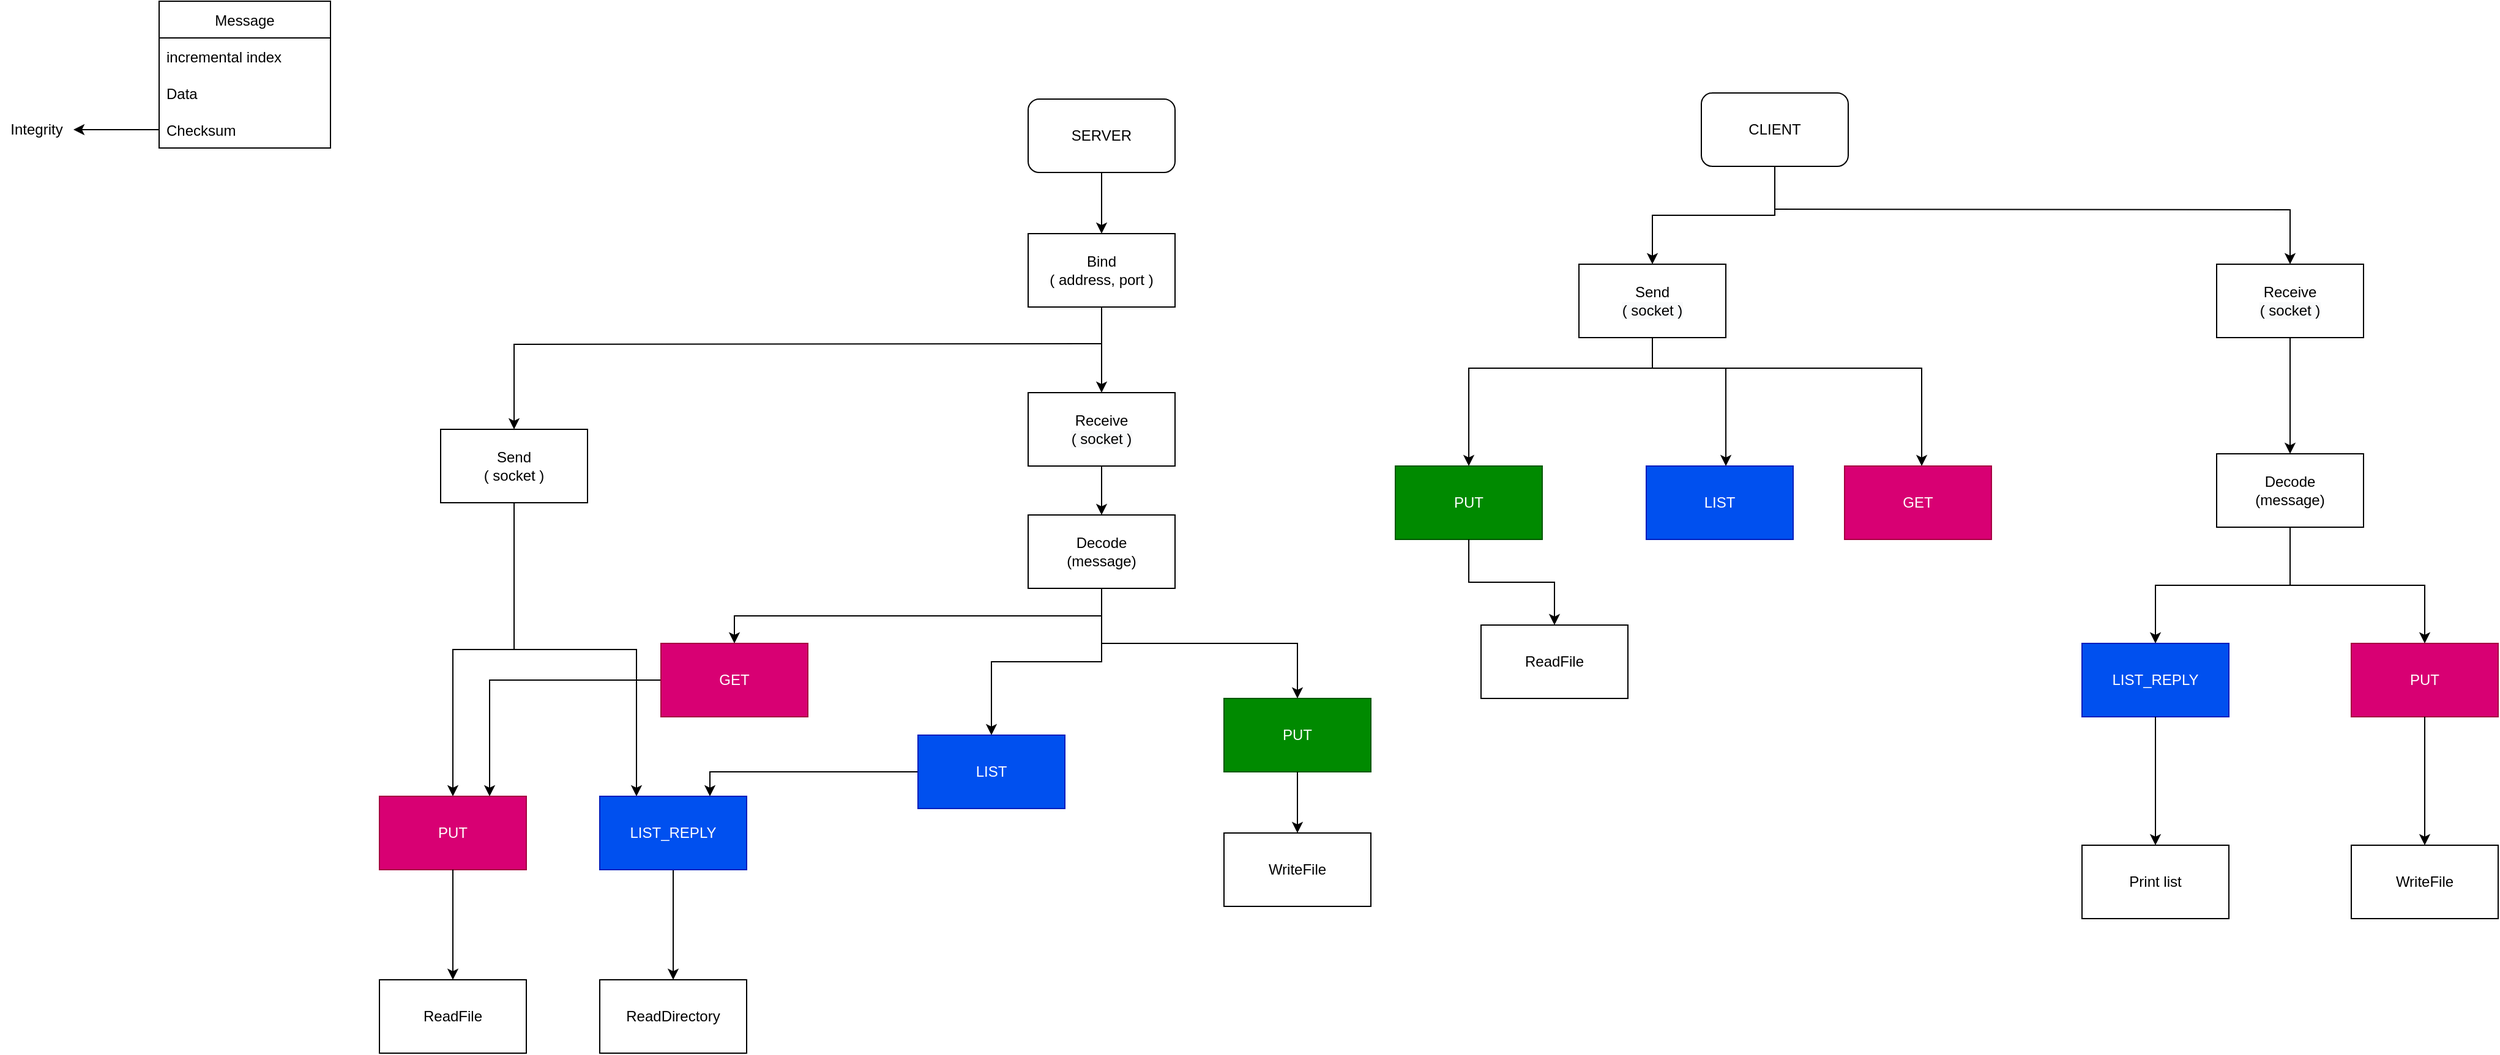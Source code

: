 <mxfile version="19.0.3" type="device" pages="2"><diagram id="BuU-cBM_D8Fx_hjO9XRm" name="Page-1"><mxGraphModel dx="3189" dy="1442" grid="1" gridSize="10" guides="1" tooltips="1" connect="1" arrows="1" fold="1" page="1" pageScale="1" pageWidth="827" pageHeight="1169" math="0" shadow="0"><root><mxCell id="0"/><mxCell id="1" parent="0"/><mxCell id="dhkCpb2xkapZG5InoXQy-5" style="edgeStyle=orthogonalEdgeStyle;rounded=0;orthogonalLoop=1;jettySize=auto;html=1;" parent="1" source="dhkCpb2xkapZG5InoXQy-1" target="dhkCpb2xkapZG5InoXQy-3" edge="1"><mxGeometry relative="1" as="geometry"/></mxCell><mxCell id="dhkCpb2xkapZG5InoXQy-1" value="SERVER" style="rounded=1;whiteSpace=wrap;html=1;" parent="1" vertex="1"><mxGeometry x="40" y="140" width="120" height="60" as="geometry"/></mxCell><mxCell id="dhkCpb2xkapZG5InoXQy-46" style="edgeStyle=orthogonalEdgeStyle;rounded=0;orthogonalLoop=1;jettySize=auto;html=1;" parent="1" source="dhkCpb2xkapZG5InoXQy-2" target="dhkCpb2xkapZG5InoXQy-26" edge="1"><mxGeometry relative="1" as="geometry"/></mxCell><mxCell id="dhkCpb2xkapZG5InoXQy-47" style="edgeStyle=orthogonalEdgeStyle;rounded=0;orthogonalLoop=1;jettySize=auto;html=1;" parent="1" target="dhkCpb2xkapZG5InoXQy-25" edge="1"><mxGeometry relative="1" as="geometry"><mxPoint x="650" y="230" as="sourcePoint"/></mxGeometry></mxCell><mxCell id="dhkCpb2xkapZG5InoXQy-2" value="CLIENT" style="rounded=1;whiteSpace=wrap;html=1;" parent="1" vertex="1"><mxGeometry x="590" y="135" width="120" height="60" as="geometry"/></mxCell><mxCell id="dhkCpb2xkapZG5InoXQy-6" style="edgeStyle=orthogonalEdgeStyle;rounded=0;orthogonalLoop=1;jettySize=auto;html=1;entryX=0.5;entryY=0;entryDx=0;entryDy=0;" parent="1" source="dhkCpb2xkapZG5InoXQy-3" target="dhkCpb2xkapZG5InoXQy-7" edge="1"><mxGeometry relative="1" as="geometry"><mxPoint x="160" y="370" as="targetPoint"/></mxGeometry></mxCell><mxCell id="dhkCpb2xkapZG5InoXQy-3" value="Bind &lt;br&gt;( address, port )" style="rounded=0;whiteSpace=wrap;html=1;" parent="1" vertex="1"><mxGeometry x="40" y="250" width="120" height="60" as="geometry"/></mxCell><mxCell id="dhkCpb2xkapZG5InoXQy-10" style="edgeStyle=orthogonalEdgeStyle;rounded=0;orthogonalLoop=1;jettySize=auto;html=1;entryX=0.5;entryY=0;entryDx=0;entryDy=0;" parent="1" source="dhkCpb2xkapZG5InoXQy-7" target="dhkCpb2xkapZG5InoXQy-11" edge="1"><mxGeometry relative="1" as="geometry"><mxPoint x="170" y="490" as="targetPoint"/></mxGeometry></mxCell><mxCell id="dhkCpb2xkapZG5InoXQy-7" value="Receive&lt;br style=&quot;color: rgb(0, 0, 0); font-family: Helvetica; font-size: 12px; font-style: normal; font-variant-ligatures: normal; font-variant-caps: normal; font-weight: 400; letter-spacing: normal; orphans: 2; text-align: center; text-indent: 0px; text-transform: none; widows: 2; word-spacing: 0px; -webkit-text-stroke-width: 0px; background-color: rgb(248, 249, 250); text-decoration-thickness: initial; text-decoration-style: initial; text-decoration-color: initial;&quot;&gt;&lt;span style=&quot;color: rgb(0, 0, 0); font-family: Helvetica; font-size: 12px; font-style: normal; font-variant-ligatures: normal; font-variant-caps: normal; font-weight: 400; letter-spacing: normal; orphans: 2; text-align: center; text-indent: 0px; text-transform: none; widows: 2; word-spacing: 0px; -webkit-text-stroke-width: 0px; background-color: rgb(248, 249, 250); text-decoration-thickness: initial; text-decoration-style: initial; text-decoration-color: initial; float: none; display: inline !important;&quot;&gt;( socket )&lt;/span&gt;" style="rounded=0;whiteSpace=wrap;html=1;" parent="1" vertex="1"><mxGeometry x="40" y="380" width="120" height="60" as="geometry"/></mxCell><mxCell id="3qvYg7VqW2cm3RLKxUsQ-35" style="edgeStyle=orthogonalEdgeStyle;rounded=0;orthogonalLoop=1;jettySize=auto;html=1;exitX=0.5;exitY=1;exitDx=0;exitDy=0;entryX=0.5;entryY=0;entryDx=0;entryDy=0;fontSize=18;" edge="1" parent="1" source="dhkCpb2xkapZG5InoXQy-8" target="3qvYg7VqW2cm3RLKxUsQ-16"><mxGeometry relative="1" as="geometry"/></mxCell><mxCell id="3qvYg7VqW2cm3RLKxUsQ-39" style="edgeStyle=orthogonalEdgeStyle;rounded=0;orthogonalLoop=1;jettySize=auto;html=1;exitX=0.5;exitY=1;exitDx=0;exitDy=0;entryX=0.25;entryY=0;entryDx=0;entryDy=0;fontSize=18;" edge="1" parent="1" source="dhkCpb2xkapZG5InoXQy-8" target="3qvYg7VqW2cm3RLKxUsQ-27"><mxGeometry relative="1" as="geometry"/></mxCell><mxCell id="dhkCpb2xkapZG5InoXQy-8" value="Send&lt;br&gt;( socket )" style="rounded=0;whiteSpace=wrap;html=1;" parent="1" vertex="1"><mxGeometry x="-440" y="410" width="120" height="60" as="geometry"/></mxCell><mxCell id="3qvYg7VqW2cm3RLKxUsQ-36" style="edgeStyle=orthogonalEdgeStyle;rounded=0;orthogonalLoop=1;jettySize=auto;html=1;exitX=0.5;exitY=1;exitDx=0;exitDy=0;entryX=0.5;entryY=0;entryDx=0;entryDy=0;fontSize=18;" edge="1" parent="1" source="dhkCpb2xkapZG5InoXQy-11" target="BtdkM78Gh8jdXP2O0f8N-6"><mxGeometry relative="1" as="geometry"/></mxCell><mxCell id="3qvYg7VqW2cm3RLKxUsQ-37" style="edgeStyle=orthogonalEdgeStyle;rounded=0;orthogonalLoop=1;jettySize=auto;html=1;exitX=0.5;exitY=1;exitDx=0;exitDy=0;entryX=0.5;entryY=0;entryDx=0;entryDy=0;fontSize=18;" edge="1" parent="1" source="dhkCpb2xkapZG5InoXQy-11" target="dhkCpb2xkapZG5InoXQy-22"><mxGeometry relative="1" as="geometry"/></mxCell><mxCell id="3qvYg7VqW2cm3RLKxUsQ-38" style="edgeStyle=orthogonalEdgeStyle;rounded=0;orthogonalLoop=1;jettySize=auto;html=1;exitX=0.5;exitY=1;exitDx=0;exitDy=0;fontSize=18;entryX=0.5;entryY=0;entryDx=0;entryDy=0;" edge="1" parent="1" source="dhkCpb2xkapZG5InoXQy-11" target="dhkCpb2xkapZG5InoXQy-12"><mxGeometry relative="1" as="geometry"><mxPoint x="-160" y="610" as="targetPoint"/></mxGeometry></mxCell><mxCell id="dhkCpb2xkapZG5InoXQy-11" value="Decode&lt;br&gt;(message)" style="rounded=0;whiteSpace=wrap;html=1;" parent="1" vertex="1"><mxGeometry x="40" y="480" width="120" height="60" as="geometry"/></mxCell><mxCell id="3qvYg7VqW2cm3RLKxUsQ-33" style="edgeStyle=orthogonalEdgeStyle;rounded=0;orthogonalLoop=1;jettySize=auto;html=1;exitX=0;exitY=0.5;exitDx=0;exitDy=0;entryX=0.75;entryY=0;entryDx=0;entryDy=0;fontSize=18;" edge="1" parent="1" source="dhkCpb2xkapZG5InoXQy-12" target="3qvYg7VqW2cm3RLKxUsQ-16"><mxGeometry relative="1" as="geometry"/></mxCell><mxCell id="dhkCpb2xkapZG5InoXQy-12" value="GET" style="rounded=0;whiteSpace=wrap;html=1;fillColor=#d80073;fontColor=#ffffff;strokeColor=#A50040;" parent="1" vertex="1"><mxGeometry x="-260" y="585" width="120" height="60" as="geometry"/></mxCell><mxCell id="dhkCpb2xkapZG5InoXQy-17" value="WriteFile" style="rounded=0;whiteSpace=wrap;html=1;" parent="1" vertex="1"><mxGeometry x="200" y="740" width="120" height="60" as="geometry"/></mxCell><mxCell id="3qvYg7VqW2cm3RLKxUsQ-40" style="edgeStyle=orthogonalEdgeStyle;rounded=0;orthogonalLoop=1;jettySize=auto;html=1;exitX=0;exitY=0.5;exitDx=0;exitDy=0;entryX=0.75;entryY=0;entryDx=0;entryDy=0;fontSize=18;" edge="1" parent="1" source="dhkCpb2xkapZG5InoXQy-22" target="3qvYg7VqW2cm3RLKxUsQ-27"><mxGeometry relative="1" as="geometry"/></mxCell><mxCell id="dhkCpb2xkapZG5InoXQy-22" value="LIST" style="rounded=0;whiteSpace=wrap;html=1;fillColor=#0050ef;fontColor=#ffffff;strokeColor=#001DBC;" parent="1" vertex="1"><mxGeometry x="-50" y="660" width="120" height="60" as="geometry"/></mxCell><mxCell id="dhkCpb2xkapZG5InoXQy-44" value="" style="edgeStyle=orthogonalEdgeStyle;rounded=0;orthogonalLoop=1;jettySize=auto;html=1;" parent="1" source="dhkCpb2xkapZG5InoXQy-25" target="dhkCpb2xkapZG5InoXQy-27" edge="1"><mxGeometry relative="1" as="geometry"/></mxCell><mxCell id="dhkCpb2xkapZG5InoXQy-25" value="Receive&lt;br style=&quot;color: rgb(0, 0, 0); font-family: Helvetica; font-size: 12px; font-style: normal; font-variant-ligatures: normal; font-variant-caps: normal; font-weight: 400; letter-spacing: normal; orphans: 2; text-align: center; text-indent: 0px; text-transform: none; widows: 2; word-spacing: 0px; -webkit-text-stroke-width: 0px; background-color: rgb(248, 249, 250); text-decoration-thickness: initial; text-decoration-style: initial; text-decoration-color: initial;&quot;&gt;&lt;span style=&quot;color: rgb(0, 0, 0); font-family: Helvetica; font-size: 12px; font-style: normal; font-variant-ligatures: normal; font-variant-caps: normal; font-weight: 400; letter-spacing: normal; orphans: 2; text-align: center; text-indent: 0px; text-transform: none; widows: 2; word-spacing: 0px; -webkit-text-stroke-width: 0px; background-color: rgb(248, 249, 250); text-decoration-thickness: initial; text-decoration-style: initial; text-decoration-color: initial; float: none; display: inline !important;&quot;&gt;( socket )&lt;/span&gt;" style="rounded=0;whiteSpace=wrap;html=1;" parent="1" vertex="1"><mxGeometry x="1011" y="275" width="120" height="60" as="geometry"/></mxCell><mxCell id="dhkCpb2xkapZG5InoXQy-50" style="edgeStyle=orthogonalEdgeStyle;rounded=0;orthogonalLoop=1;jettySize=auto;html=1;entryX=0.5;entryY=0;entryDx=0;entryDy=0;" parent="1" source="dhkCpb2xkapZG5InoXQy-26" target="dhkCpb2xkapZG5InoXQy-49" edge="1"><mxGeometry relative="1" as="geometry"><Array as="points"><mxPoint x="550" y="360"/><mxPoint x="400" y="360"/></Array></mxGeometry></mxCell><mxCell id="dhkCpb2xkapZG5InoXQy-26" value="Send&lt;br style=&quot;color: rgb(0, 0, 0); font-family: Helvetica; font-size: 12px; font-style: normal; font-variant-ligatures: normal; font-variant-caps: normal; font-weight: 400; letter-spacing: normal; orphans: 2; text-align: center; text-indent: 0px; text-transform: none; widows: 2; word-spacing: 0px; -webkit-text-stroke-width: 0px; background-color: rgb(248, 249, 250); text-decoration-thickness: initial; text-decoration-style: initial; text-decoration-color: initial;&quot;&gt;&lt;span style=&quot;color: rgb(0, 0, 0); font-family: Helvetica; font-size: 12px; font-style: normal; font-variant-ligatures: normal; font-variant-caps: normal; font-weight: 400; letter-spacing: normal; orphans: 2; text-align: center; text-indent: 0px; text-transform: none; widows: 2; word-spacing: 0px; -webkit-text-stroke-width: 0px; background-color: rgb(248, 249, 250); text-decoration-thickness: initial; text-decoration-style: initial; text-decoration-color: initial; float: none; display: inline !important;&quot;&gt;( socket )&lt;/span&gt;" style="rounded=0;whiteSpace=wrap;html=1;" parent="1" vertex="1"><mxGeometry x="490" y="275" width="120" height="60" as="geometry"/></mxCell><mxCell id="dhkCpb2xkapZG5InoXQy-41" style="edgeStyle=orthogonalEdgeStyle;rounded=0;orthogonalLoop=1;jettySize=auto;html=1;" parent="1" source="dhkCpb2xkapZG5InoXQy-27" target="dhkCpb2xkapZG5InoXQy-33" edge="1"><mxGeometry relative="1" as="geometry"/></mxCell><mxCell id="dhkCpb2xkapZG5InoXQy-42" style="edgeStyle=orthogonalEdgeStyle;rounded=0;orthogonalLoop=1;jettySize=auto;html=1;" parent="1" source="dhkCpb2xkapZG5InoXQy-27" target="dhkCpb2xkapZG5InoXQy-35" edge="1"><mxGeometry relative="1" as="geometry"/></mxCell><mxCell id="dhkCpb2xkapZG5InoXQy-27" value="Decode&lt;br&gt;(message)" style="rounded=0;whiteSpace=wrap;html=1;" parent="1" vertex="1"><mxGeometry x="1011" y="430" width="120" height="60" as="geometry"/></mxCell><mxCell id="dhkCpb2xkapZG5InoXQy-28" value="Print list" style="rounded=0;whiteSpace=wrap;html=1;" parent="1" vertex="1"><mxGeometry x="901" y="750" width="120" height="60" as="geometry"/></mxCell><mxCell id="dhkCpb2xkapZG5InoXQy-33" value="LIST_REPLY" style="rounded=0;whiteSpace=wrap;html=1;fillColor=#0050ef;fontColor=#ffffff;strokeColor=#001DBC;" parent="1" vertex="1"><mxGeometry x="901" y="585" width="120" height="60" as="geometry"/></mxCell><mxCell id="dhkCpb2xkapZG5InoXQy-35" value="PUT" style="rounded=0;whiteSpace=wrap;html=1;fillColor=#d80073;fontColor=#ffffff;strokeColor=#A50040;" parent="1" vertex="1"><mxGeometry x="1121" y="585" width="120" height="60" as="geometry"/></mxCell><mxCell id="dhkCpb2xkapZG5InoXQy-36" value="WriteFile" style="rounded=0;whiteSpace=wrap;html=1;" parent="1" vertex="1"><mxGeometry x="1121" y="750" width="120" height="60" as="geometry"/></mxCell><mxCell id="dhkCpb2xkapZG5InoXQy-49" value="PUT" style="rounded=0;whiteSpace=wrap;html=1;fillColor=#008a00;fontColor=#ffffff;strokeColor=#005700;" parent="1" vertex="1"><mxGeometry x="340" y="440" width="120" height="60" as="geometry"/></mxCell><mxCell id="dhkCpb2xkapZG5InoXQy-81" value="Message" style="swimlane;fontStyle=0;childLayout=stackLayout;horizontal=1;startSize=30;horizontalStack=0;resizeParent=1;resizeParentMax=0;resizeLast=0;collapsible=1;marginBottom=0;fontSize=12;" parent="1" vertex="1"><mxGeometry x="-670" y="60" width="140" height="120" as="geometry"/></mxCell><mxCell id="dhkCpb2xkapZG5InoXQy-82" value="incremental index" style="text;strokeColor=none;fillColor=none;align=left;verticalAlign=middle;spacingLeft=4;spacingRight=4;overflow=hidden;points=[[0,0.5],[1,0.5]];portConstraint=eastwest;rotatable=0;fontSize=12;" parent="dhkCpb2xkapZG5InoXQy-81" vertex="1"><mxGeometry y="30" width="140" height="30" as="geometry"/></mxCell><mxCell id="dhkCpb2xkapZG5InoXQy-95" value="Data" style="text;strokeColor=none;fillColor=none;align=left;verticalAlign=middle;spacingLeft=4;spacingRight=4;overflow=hidden;points=[[0,0.5],[1,0.5]];portConstraint=eastwest;rotatable=0;fontSize=12;" parent="dhkCpb2xkapZG5InoXQy-81" vertex="1"><mxGeometry y="60" width="140" height="30" as="geometry"/></mxCell><mxCell id="dhkCpb2xkapZG5InoXQy-83" value="Checksum" style="text;strokeColor=none;fillColor=none;align=left;verticalAlign=middle;spacingLeft=4;spacingRight=4;overflow=hidden;points=[[0,0.5],[1,0.5]];portConstraint=eastwest;rotatable=0;fontSize=12;" parent="dhkCpb2xkapZG5InoXQy-81" vertex="1"><mxGeometry y="90" width="140" height="30" as="geometry"/></mxCell><mxCell id="dhkCpb2xkapZG5InoXQy-93" style="edgeStyle=orthogonalEdgeStyle;rounded=0;orthogonalLoop=1;jettySize=auto;html=1;fontSize=12;" parent="1" source="dhkCpb2xkapZG5InoXQy-83" target="dhkCpb2xkapZG5InoXQy-94" edge="1"><mxGeometry relative="1" as="geometry"><mxPoint x="-750" y="135" as="targetPoint"/></mxGeometry></mxCell><mxCell id="dhkCpb2xkapZG5InoXQy-94" value="Integrity" style="text;html=1;strokeColor=none;fillColor=none;align=center;verticalAlign=middle;whiteSpace=wrap;rounded=0;fontSize=12;" parent="1" vertex="1"><mxGeometry x="-800" y="150" width="60" height="30" as="geometry"/></mxCell><mxCell id="BtdkM78Gh8jdXP2O0f8N-1" value="ReadDirectory" style="rounded=0;whiteSpace=wrap;html=1;" vertex="1" parent="1"><mxGeometry x="-310" y="860" width="120" height="60" as="geometry"/></mxCell><mxCell id="BtdkM78Gh8jdXP2O0f8N-6" value="PUT" style="rounded=0;whiteSpace=wrap;html=1;fillColor=#008a00;fontColor=#ffffff;strokeColor=#005700;" vertex="1" parent="1"><mxGeometry x="200" y="630" width="120" height="60" as="geometry"/></mxCell><mxCell id="BtdkM78Gh8jdXP2O0f8N-11" style="edgeStyle=orthogonalEdgeStyle;rounded=0;orthogonalLoop=1;jettySize=auto;html=1;exitX=0.5;exitY=1;exitDx=0;exitDy=0;entryX=0.5;entryY=0;entryDx=0;entryDy=0;" edge="1" parent="1" source="BtdkM78Gh8jdXP2O0f8N-6" target="dhkCpb2xkapZG5InoXQy-17"><mxGeometry relative="1" as="geometry"><mxPoint x="110" y="700" as="sourcePoint"/><mxPoint x="110" y="750" as="targetPoint"/></mxGeometry></mxCell><mxCell id="BtdkM78Gh8jdXP2O0f8N-16" value="LIST" style="rounded=0;whiteSpace=wrap;html=1;fillColor=#0050ef;fontColor=#ffffff;strokeColor=#001DBC;" vertex="1" parent="1"><mxGeometry x="545" y="440" width="120" height="60" as="geometry"/></mxCell><mxCell id="BtdkM78Gh8jdXP2O0f8N-17" style="edgeStyle=orthogonalEdgeStyle;rounded=0;orthogonalLoop=1;jettySize=auto;html=1;entryX=0.542;entryY=0;entryDx=0;entryDy=0;entryPerimeter=0;" edge="1" parent="1" target="BtdkM78Gh8jdXP2O0f8N-16"><mxGeometry relative="1" as="geometry"><mxPoint x="550" y="360" as="sourcePoint"/><mxPoint x="410" y="450" as="targetPoint"/><Array as="points"><mxPoint x="610" y="360"/></Array></mxGeometry></mxCell><mxCell id="3qvYg7VqW2cm3RLKxUsQ-1" style="edgeStyle=orthogonalEdgeStyle;rounded=0;orthogonalLoop=1;jettySize=auto;html=1;entryX=0.5;entryY=0;entryDx=0;entryDy=0;exitX=0.5;exitY=1;exitDx=0;exitDy=0;" edge="1" parent="1" source="dhkCpb2xkapZG5InoXQy-33" target="dhkCpb2xkapZG5InoXQy-28"><mxGeometry relative="1" as="geometry"><mxPoint x="761" y="730" as="targetPoint"/><mxPoint x="761" y="635" as="sourcePoint"/></mxGeometry></mxCell><mxCell id="3qvYg7VqW2cm3RLKxUsQ-3" style="edgeStyle=orthogonalEdgeStyle;rounded=0;orthogonalLoop=1;jettySize=auto;html=1;entryX=0.5;entryY=0;entryDx=0;entryDy=0;exitX=0.5;exitY=1;exitDx=0;exitDy=0;" edge="1" parent="1" source="dhkCpb2xkapZG5InoXQy-35" target="dhkCpb2xkapZG5InoXQy-36"><mxGeometry relative="1" as="geometry"><mxPoint x="841" y="435" as="sourcePoint"/><mxPoint x="931" y="585" as="targetPoint"/></mxGeometry></mxCell><mxCell id="3qvYg7VqW2cm3RLKxUsQ-6" style="edgeStyle=orthogonalEdgeStyle;rounded=0;orthogonalLoop=1;jettySize=auto;html=1;entryX=0.5;entryY=0;entryDx=0;entryDy=0;exitX=0.5;exitY=1;exitDx=0;exitDy=0;" edge="1" parent="1" target="3qvYg7VqW2cm3RLKxUsQ-8" source="dhkCpb2xkapZG5InoXQy-49"><mxGeometry relative="1" as="geometry"><mxPoint x="400" y="540" as="sourcePoint"/></mxGeometry></mxCell><mxCell id="3qvYg7VqW2cm3RLKxUsQ-8" value="ReadFile" style="rounded=0;whiteSpace=wrap;html=1;" vertex="1" parent="1"><mxGeometry x="410" y="570" width="120" height="60" as="geometry"/></mxCell><mxCell id="3qvYg7VqW2cm3RLKxUsQ-9" style="edgeStyle=orthogonalEdgeStyle;rounded=0;orthogonalLoop=1;jettySize=auto;html=1;entryX=0.542;entryY=0;entryDx=0;entryDy=0;entryPerimeter=0;exitX=0.5;exitY=1;exitDx=0;exitDy=0;" edge="1" parent="1" source="dhkCpb2xkapZG5InoXQy-26"><mxGeometry relative="1" as="geometry"><mxPoint x="620" y="360" as="sourcePoint"/><mxPoint x="770.04" y="440" as="targetPoint"/><Array as="points"><mxPoint x="550" y="360"/><mxPoint x="770" y="360"/></Array></mxGeometry></mxCell><mxCell id="3qvYg7VqW2cm3RLKxUsQ-10" value="GET" style="rounded=0;whiteSpace=wrap;html=1;fillColor=#d80073;fontColor=#ffffff;strokeColor=#A50040;" vertex="1" parent="1"><mxGeometry x="707" y="440" width="120" height="60" as="geometry"/></mxCell><mxCell id="3qvYg7VqW2cm3RLKxUsQ-15" style="edgeStyle=orthogonalEdgeStyle;rounded=0;orthogonalLoop=1;jettySize=auto;html=1;entryX=0.5;entryY=0;entryDx=0;entryDy=0;" edge="1" parent="1" target="dhkCpb2xkapZG5InoXQy-8"><mxGeometry relative="1" as="geometry"><mxPoint x="100" y="340" as="sourcePoint"/><mxPoint x="20" y="370" as="targetPoint"/></mxGeometry></mxCell><mxCell id="3qvYg7VqW2cm3RLKxUsQ-16" value="PUT" style="rounded=0;whiteSpace=wrap;html=1;fillColor=#d80073;fontColor=#ffffff;strokeColor=#A50040;" vertex="1" parent="1"><mxGeometry x="-490" y="710" width="120" height="60" as="geometry"/></mxCell><mxCell id="3qvYg7VqW2cm3RLKxUsQ-19" style="edgeStyle=orthogonalEdgeStyle;rounded=0;orthogonalLoop=1;jettySize=auto;html=1;entryX=0.5;entryY=0;entryDx=0;entryDy=0;exitX=0.5;exitY=1;exitDx=0;exitDy=0;" edge="1" parent="1" target="3qvYg7VqW2cm3RLKxUsQ-31" source="3qvYg7VqW2cm3RLKxUsQ-16"><mxGeometry relative="1" as="geometry"><mxPoint x="-230" y="765" as="sourcePoint"/><mxPoint x="-230" y="825" as="targetPoint"/></mxGeometry></mxCell><mxCell id="3qvYg7VqW2cm3RLKxUsQ-41" style="edgeStyle=orthogonalEdgeStyle;rounded=0;orthogonalLoop=1;jettySize=auto;html=1;exitX=0.5;exitY=1;exitDx=0;exitDy=0;fontSize=18;entryX=0.5;entryY=0;entryDx=0;entryDy=0;" edge="1" parent="1" source="3qvYg7VqW2cm3RLKxUsQ-27" target="BtdkM78Gh8jdXP2O0f8N-1"><mxGeometry relative="1" as="geometry"><mxPoint x="100" y="890" as="targetPoint"/></mxGeometry></mxCell><mxCell id="3qvYg7VqW2cm3RLKxUsQ-27" value="LIST_REPLY" style="rounded=0;whiteSpace=wrap;html=1;fillColor=#0050ef;fontColor=#ffffff;strokeColor=#001DBC;" vertex="1" parent="1"><mxGeometry x="-310" y="710" width="120" height="60" as="geometry"/></mxCell><mxCell id="3qvYg7VqW2cm3RLKxUsQ-31" value="ReadFile" style="rounded=0;whiteSpace=wrap;html=1;" vertex="1" parent="1"><mxGeometry x="-490" y="860" width="120" height="60" as="geometry"/></mxCell></root></mxGraphModel></diagram><diagram id="f8HDZiyZT-82gv8tZoGl" name="Page-2"><mxGraphModel dx="1417" dy="865" grid="1" gridSize="10" guides="1" tooltips="1" connect="1" arrows="1" fold="1" page="1" pageScale="1" pageWidth="850" pageHeight="1100" math="0" shadow="0"><root><mxCell id="0"/><mxCell id="1" parent="0"/><mxCell id="gasjC0j1pPbfBni0oecs-1" value="CLIENT" style="rounded=0;whiteSpace=wrap;html=1;" vertex="1" parent="1"><mxGeometry x="80" y="60" width="120" height="60" as="geometry"/></mxCell><mxCell id="gasjC0j1pPbfBni0oecs-2" value="SERVER" style="rounded=0;whiteSpace=wrap;html=1;" vertex="1" parent="1"><mxGeometry x="620" y="60" width="120" height="60" as="geometry"/></mxCell><mxCell id="gasjC0j1pPbfBni0oecs-4" value="" style="rounded=0;whiteSpace=wrap;html=1;" vertex="1" parent="1"><mxGeometry x="130" y="150" width="20" height="570" as="geometry"/></mxCell><mxCell id="gasjC0j1pPbfBni0oecs-5" value="" style="rounded=0;whiteSpace=wrap;html=1;" vertex="1" parent="1"><mxGeometry x="670" y="150" width="20" height="570" as="geometry"/></mxCell><mxCell id="XA2kUoy-utFzwVH8dISW-1" value="" style="endArrow=classic;html=1;rounded=0;" edge="1" parent="1"><mxGeometry width="50" height="50" relative="1" as="geometry"><mxPoint x="150" y="190" as="sourcePoint"/><mxPoint x="670" y="190" as="targetPoint"/></mxGeometry></mxCell><mxCell id="XA2kUoy-utFzwVH8dISW-5" value="&lt;font style=&quot;font-size: 18px;&quot;&gt;list&lt;/font&gt;" style="edgeLabel;html=1;align=center;verticalAlign=middle;resizable=0;points=[];" vertex="1" connectable="0" parent="XA2kUoy-utFzwVH8dISW-1"><mxGeometry x="0.115" y="-3" relative="1" as="geometry"><mxPoint x="-30" y="-3" as="offset"/></mxGeometry></mxCell><mxCell id="XA2kUoy-utFzwVH8dISW-3" value="" style="endArrow=classic;html=1;rounded=0;entryX=1;entryY=0.14;entryDx=0;entryDy=0;entryPerimeter=0;" edge="1" parent="1" target="gasjC0j1pPbfBni0oecs-4"><mxGeometry width="50" height="50" relative="1" as="geometry"><mxPoint x="670" y="230" as="sourcePoint"/><mxPoint x="370" y="230" as="targetPoint"/></mxGeometry></mxCell><mxCell id="XA2kUoy-utFzwVH8dISW-6" value="&lt;font style=&quot;font-size: 18px;&quot;&gt;list_reply&lt;br&gt;&lt;/font&gt;" style="edgeLabel;html=1;align=center;verticalAlign=middle;resizable=0;points=[];" vertex="1" connectable="0" parent="XA2kUoy-utFzwVH8dISW-3"><mxGeometry x="-0.223" y="-3" relative="1" as="geometry"><mxPoint x="-48" as="offset"/></mxGeometry></mxCell><mxCell id="XA2kUoy-utFzwVH8dISW-7" value="" style="endArrow=classic;html=1;rounded=0;fontSize=18;entryX=0;entryY=0.25;entryDx=0;entryDy=0;" edge="1" parent="1" target="gasjC0j1pPbfBni0oecs-5"><mxGeometry width="50" height="50" relative="1" as="geometry"><mxPoint x="150" y="290" as="sourcePoint"/><mxPoint x="200" y="240" as="targetPoint"/></mxGeometry></mxCell><mxCell id="XA2kUoy-utFzwVH8dISW-8" value="get &amp;lt;namefile&amp;gt;" style="edgeLabel;html=1;align=center;verticalAlign=middle;resizable=0;points=[];fontSize=18;" vertex="1" connectable="0" parent="XA2kUoy-utFzwVH8dISW-7"><mxGeometry x="0.108" y="-2" relative="1" as="geometry"><mxPoint x="-18" as="offset"/></mxGeometry></mxCell><mxCell id="XA2kUoy-utFzwVH8dISW-9" value="" style="endArrow=classic;html=1;rounded=0;fontSize=18;entryX=0.95;entryY=0.316;entryDx=0;entryDy=0;entryPerimeter=0;exitX=-0.15;exitY=0.309;exitDx=0;exitDy=0;exitPerimeter=0;" edge="1" parent="1" source="gasjC0j1pPbfBni0oecs-5" target="gasjC0j1pPbfBni0oecs-4"><mxGeometry width="50" height="50" relative="1" as="geometry"><mxPoint x="320" y="390" as="sourcePoint"/><mxPoint x="630" y="440" as="targetPoint"/></mxGeometry></mxCell></root></mxGraphModel></diagram></mxfile>